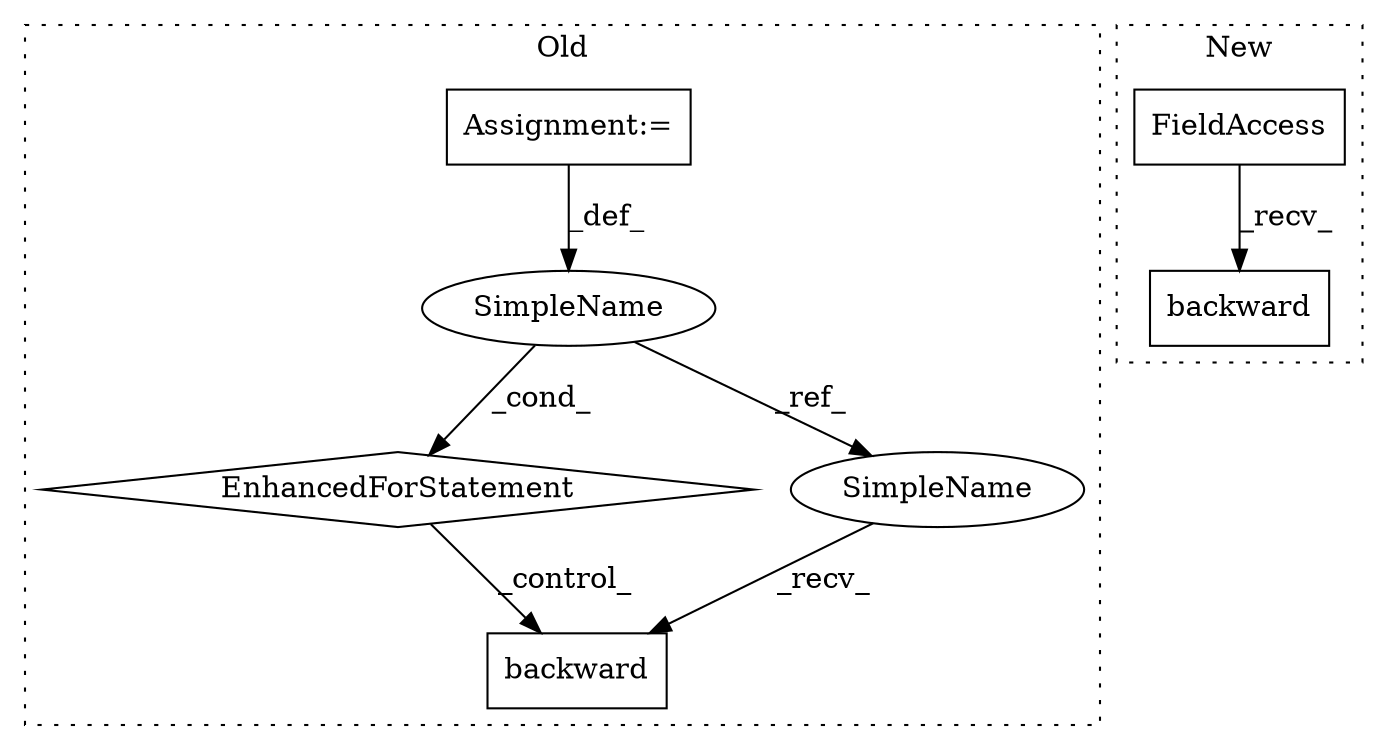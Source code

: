 digraph G {
subgraph cluster0 {
1 [label="EnhancedForStatement" a="70" s="9288,9361" l="61,2" shape="diamond"];
3 [label="Assignment:=" a="7" s="9288,9361" l="61,2" shape="box"];
4 [label="backward" a="32" s="9377" l="10" shape="box"];
5 [label="SimpleName" a="42" s="9353" l="1" shape="ellipse"];
7 [label="SimpleName" a="42" s="9375" l="1" shape="ellipse"];
label = "Old";
style="dotted";
}
subgraph cluster1 {
2 [label="backward" a="32" s="9370,9383" l="9,1" shape="box"];
6 [label="FieldAccess" a="22" s="9355" l="14" shape="box"];
label = "New";
style="dotted";
}
1 -> 4 [label="_control_"];
3 -> 5 [label="_def_"];
5 -> 7 [label="_ref_"];
5 -> 1 [label="_cond_"];
6 -> 2 [label="_recv_"];
7 -> 4 [label="_recv_"];
}